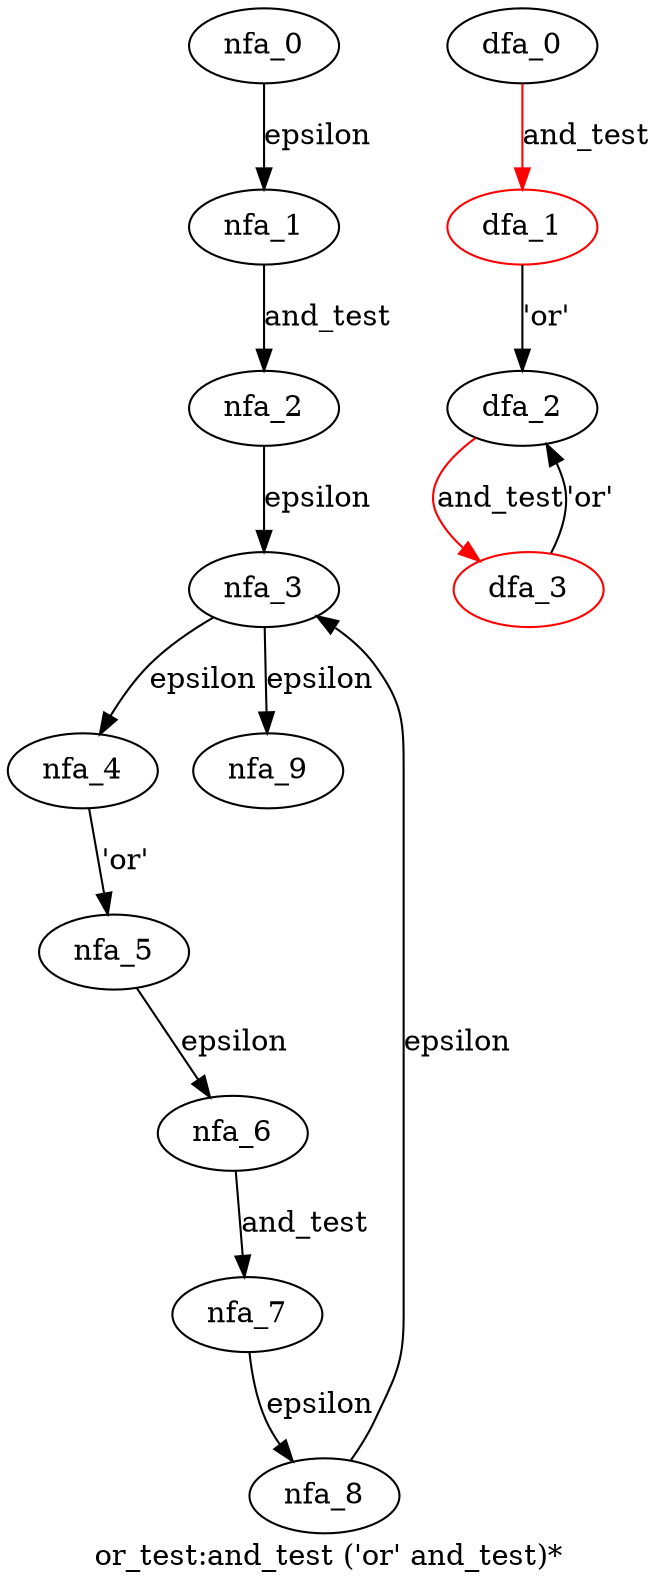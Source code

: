 digraph or_test {
 graph[label="or_test:and_test ('or' and_test)*"]
 subgraph or_test_nfa {
  nfa_0->nfa_1[label="epsilon"]
  nfa_1->nfa_2[label="and_test"]
  nfa_2->nfa_3[label="epsilon"]
  nfa_3->nfa_4[label="epsilon"]
  nfa_4->nfa_5[label="'or'"]
  nfa_5->nfa_6[label="epsilon"]
  nfa_6->nfa_7[label="and_test"]
  nfa_7->nfa_8[label="epsilon"]
  nfa_8->nfa_3[label="epsilon"]
  nfa_3->nfa_9[label="epsilon"]
  }
 subgraph or_test_dfa {
  dfa_0->dfa_1[label="and_test",color=red]
  dfa_1->dfa_2[label="'or'"]
  dfa_2->dfa_3[label="and_test",color=red]
  dfa_3->dfa_2[label="'or'"]
  dfa_1[color=red]
  dfa_3[color=red]
  }
}
